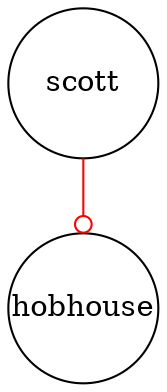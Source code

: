 digraph partdisa_scott_hobhouse { 
 K=0.6 
 "scott" -> { "hobhouse" } [color="red", arrowhead="odot", penwidth=1, href="#189"]; 
 "scott" [shape="circle", fixedsize="true", height=1, width=1, style="filled", fillcolor="white", href="#scott"]; 
 "hobhouse" [shape="circle", fixedsize="true", height=1, width=1, style="filled", fillcolor="white", href="#hobhouse"]; 

}